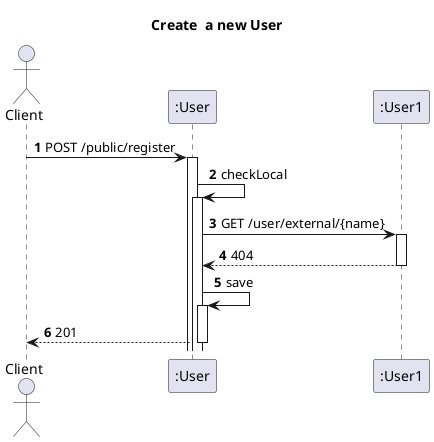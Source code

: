 @startuml
'https://plantuml.com/sequence-diagram
autoactivate on
autonumber
title  Create  a new User

autonumber

actor "Client" as Ac
participant ":User" as Auth
participant ":User1" as Serv


Ac->Auth:POST /public/register
Auth->Auth:checkLocal
Auth->Serv: GET /user/external/{name}
Serv-->Auth:404
Auth->Auth:save
Auth-->Ac:201









@enduml
